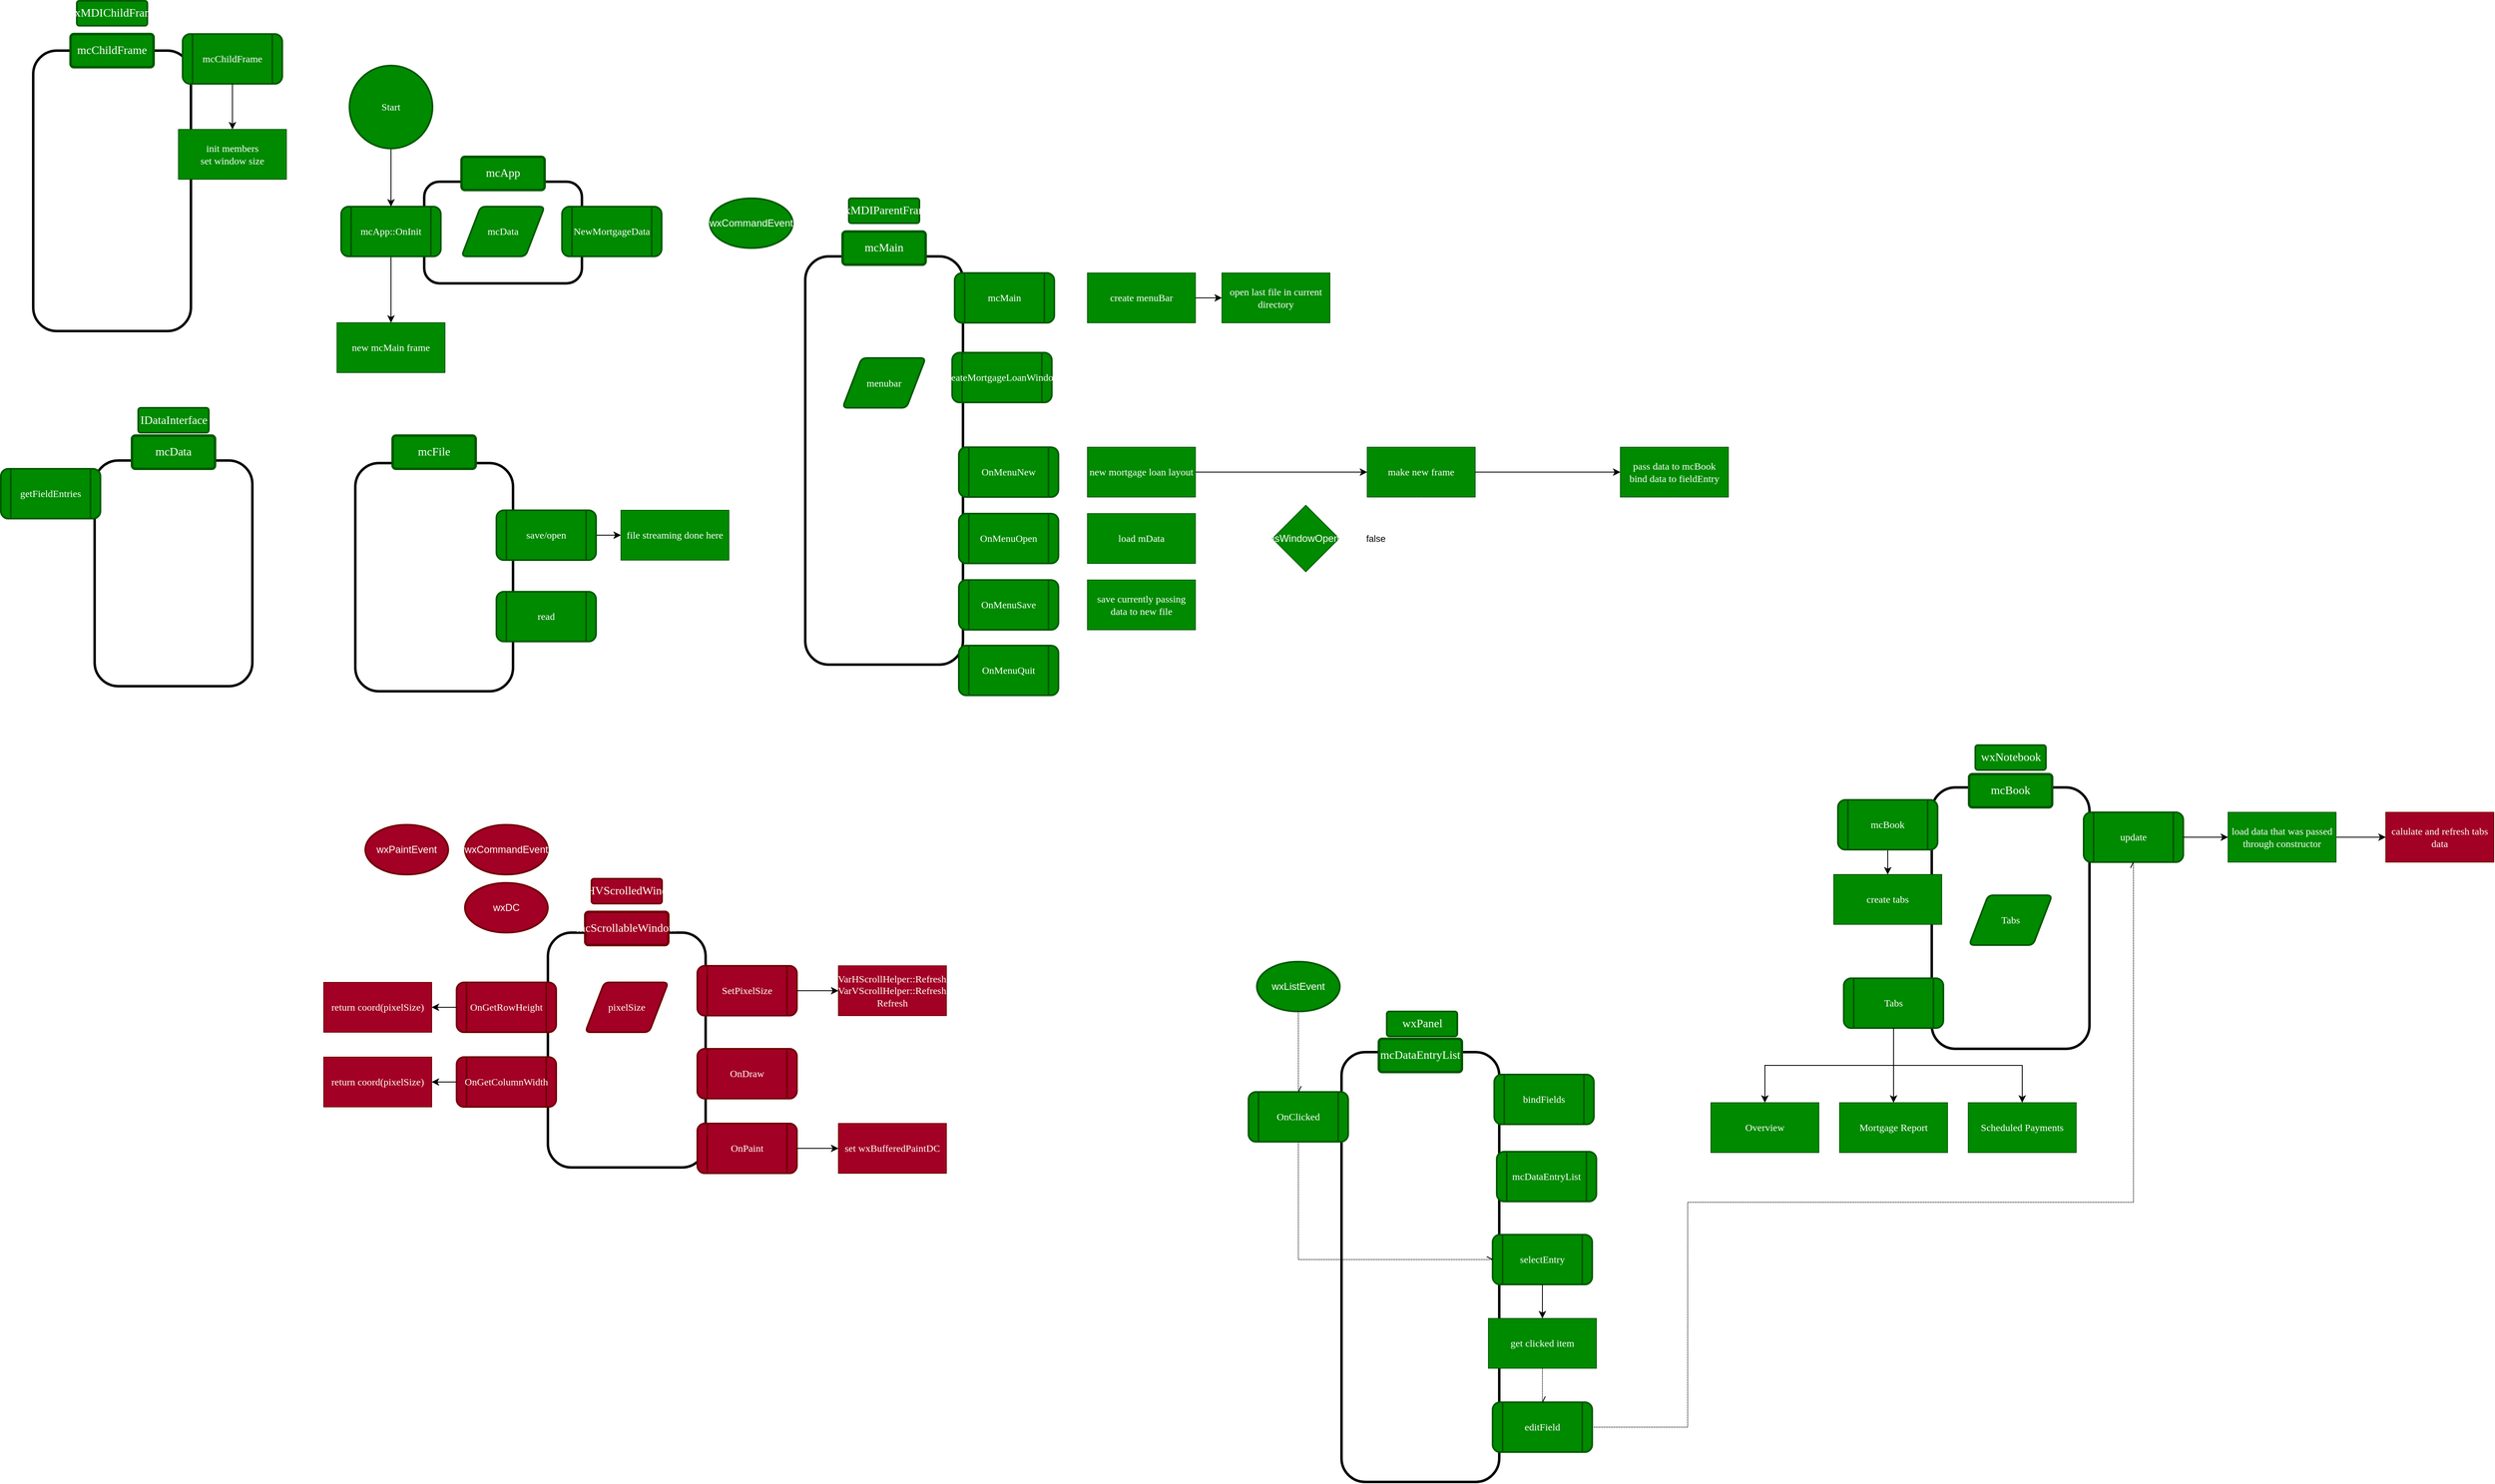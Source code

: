 <mxfile version="16.5.1" type="device"><diagram id="4u5bkuqh8i6XdxuR7M9z" name="Page-1"><mxGraphModel dx="1418" dy="2341" grid="0" gridSize="10" guides="1" tooltips="1" connect="1" arrows="1" fold="1" page="0" pageScale="1" pageWidth="850" pageHeight="1100" math="0" shadow="0"><root><mxCell id="0"/><mxCell id="1" parent="0"/><mxCell id="f-LeLVSREXbkeS8HNx8I-79" value="" style="rounded=1;whiteSpace=wrap;html=1;fillColor=none;strokeWidth=3;fontFamily=SF Mono;fontColor=#000000;" parent="1" vertex="1"><mxGeometry x="870" y="-990" width="190" height="492" as="geometry"/></mxCell><mxCell id="f-LeLVSREXbkeS8HNx8I-83" value="" style="rounded=1;whiteSpace=wrap;html=1;fillColor=none;strokeWidth=3;fontFamily=SF Mono;fontColor=#000000;" parent="1" vertex="1"><mxGeometry x="411" y="-1080" width="190" height="122.5" as="geometry"/></mxCell><mxCell id="DNXCwKFJPy2jb9ZxVJ6H-2" value="" style="edgeStyle=orthogonalEdgeStyle;rounded=0;orthogonalLoop=1;jettySize=auto;html=1;entryX=0.5;entryY=0;entryDx=0;entryDy=0;fontColor=#000000;" parent="1" source="SENwZf0jZD7FWOnmWLHz-10" target="6ShOgifThUx7Da6KeaPq-1" edge="1"><mxGeometry relative="1" as="geometry"><mxPoint x="371" y="-920" as="targetPoint"/></mxGeometry></mxCell><mxCell id="SENwZf0jZD7FWOnmWLHz-10" value="mcApp::OnInit" style="shape=process;whiteSpace=wrap;html=1;backgroundOutline=1;fillColor=#008a00;strokeColor=#005700;rounded=1;fontFamily=SF Mono;strokeWidth=2;fontColor=#ffffff;" parent="1" vertex="1"><mxGeometry x="311" y="-1050" width="120" height="60" as="geometry"/></mxCell><mxCell id="HCgGVhxVDAZrNAhKXv1q-3" style="edgeStyle=orthogonalEdgeStyle;rounded=0;orthogonalLoop=1;jettySize=auto;html=1;exitX=0.5;exitY=1;exitDx=0;exitDy=0;exitPerimeter=0;entryX=0.5;entryY=0;entryDx=0;entryDy=0;fontColor=#000000;" parent="1" source="HCgGVhxVDAZrNAhKXv1q-1" target="SENwZf0jZD7FWOnmWLHz-10" edge="1"><mxGeometry relative="1" as="geometry"/></mxCell><mxCell id="HCgGVhxVDAZrNAhKXv1q-1" value="&lt;font style=&quot;font-size: 12px&quot;&gt;Start&lt;/font&gt;" style="strokeWidth=2;html=1;shape=mxgraph.flowchart.start_2;whiteSpace=wrap;fillColor=#008a00;strokeColor=#005700;fontFamily=SF Mono;fontColor=#ffffff;" parent="1" vertex="1"><mxGeometry x="321" y="-1220" width="100" height="100" as="geometry"/></mxCell><mxCell id="f-LeLVSREXbkeS8HNx8I-45" value="" style="rounded=1;whiteSpace=wrap;html=1;fillColor=none;strokeWidth=3;fontFamily=SF Mono;fontColor=#000000;" parent="1" vertex="1"><mxGeometry x="328" y="-740.87" width="190" height="275" as="geometry"/></mxCell><mxCell id="f-LeLVSREXbkeS8HNx8I-74" style="edgeStyle=orthogonalEdgeStyle;rounded=0;orthogonalLoop=1;jettySize=auto;html=1;exitX=1;exitY=0.5;exitDx=0;exitDy=0;entryX=0;entryY=0.5;entryDx=0;entryDy=0;fontColor=#000000;" parent="1" source="f-LeLVSREXbkeS8HNx8I-46" target="f-LeLVSREXbkeS8HNx8I-73" edge="1"><mxGeometry relative="1" as="geometry"/></mxCell><mxCell id="f-LeLVSREXbkeS8HNx8I-46" value="save/open" style="shape=process;whiteSpace=wrap;html=1;backgroundOutline=1;fillColor=#008a00;strokeColor=#005700;rounded=1;fontFamily=SF Mono;strokeWidth=2;fontColor=#ffffff;" parent="1" vertex="1"><mxGeometry x="498" y="-684" width="120" height="60" as="geometry"/></mxCell><mxCell id="f-LeLVSREXbkeS8HNx8I-56" value="" style="rounded=1;whiteSpace=wrap;html=1;fillColor=none;strokeWidth=3;fontFamily=SF Mono;fontColor=#000000;" parent="1" vertex="1"><mxGeometry x="14" y="-744" width="190" height="272" as="geometry"/></mxCell><mxCell id="f-LeLVSREXbkeS8HNx8I-63" value="&lt;font style=&quot;font-size: 14px&quot;&gt;mcData&lt;/font&gt;" style="rounded=1;arcSize=10;whiteSpace=wrap;html=1;align=center;fillColor=#008a00;strokeColor=#005700;fontFamily=SF Mono;strokeWidth=3;fontColor=#ffffff;" parent="1" vertex="1"><mxGeometry x="59" y="-774.0" width="100" height="40" as="geometry"/></mxCell><mxCell id="f-LeLVSREXbkeS8HNx8I-68" value="read" style="shape=process;whiteSpace=wrap;html=1;backgroundOutline=1;fillColor=#008a00;strokeColor=#005700;rounded=1;fontFamily=SF Mono;strokeWidth=2;fontColor=#ffffff;" parent="1" vertex="1"><mxGeometry x="498" y="-585.87" width="120" height="60" as="geometry"/></mxCell><mxCell id="f-LeLVSREXbkeS8HNx8I-73" value="&lt;font style=&quot;font-size: 12px&quot;&gt;file streaming done here&lt;/font&gt;" style="rounded=0;whiteSpace=wrap;html=1;fillColor=#008a00;strokeColor=#005700;fontFamily=SF Mono;fontColor=#ffffff;" parent="1" vertex="1"><mxGeometry x="648" y="-684" width="130" height="60" as="geometry"/></mxCell><mxCell id="f-LeLVSREXbkeS8HNx8I-75" value="&lt;font style=&quot;font-size: 14px&quot;&gt;mcFile&lt;/font&gt;" style="rounded=1;arcSize=10;whiteSpace=wrap;html=1;align=center;fillColor=#008a00;strokeColor=#005700;fontFamily=SF Mono;strokeWidth=3;fontColor=#ffffff;" parent="1" vertex="1"><mxGeometry x="373" y="-774" width="100" height="40" as="geometry"/></mxCell><mxCell id="f-LeLVSREXbkeS8HNx8I-80" value="&lt;font style=&quot;font-size: 14px&quot;&gt;mcMain&lt;/font&gt;" style="rounded=1;arcSize=10;whiteSpace=wrap;html=1;align=center;fillColor=#008a00;strokeColor=#005700;fontFamily=SF Mono;strokeWidth=3;fontColor=#ffffff;" parent="1" vertex="1"><mxGeometry x="915" y="-1020" width="100" height="40" as="geometry"/></mxCell><mxCell id="f-LeLVSREXbkeS8HNx8I-84" value="&lt;font style=&quot;font-size: 14px&quot;&gt;mcApp&lt;/font&gt;" style="rounded=1;arcSize=10;whiteSpace=wrap;html=1;align=center;fillColor=#008a00;strokeColor=#005700;fontFamily=SF Mono;strokeWidth=3;fontColor=#ffffff;" parent="1" vertex="1"><mxGeometry x="456" y="-1110" width="100" height="40" as="geometry"/></mxCell><mxCell id="6ShOgifThUx7Da6KeaPq-1" value="&lt;font style=&quot;font-size: 12px&quot;&gt;new mcMain frame&lt;br&gt;&lt;/font&gt;" style="rounded=0;whiteSpace=wrap;html=1;fillColor=#008a00;strokeColor=#005700;fontFamily=SF Mono;fontColor=#ffffff;" parent="1" vertex="1"><mxGeometry x="306" y="-910" width="130" height="60" as="geometry"/></mxCell><mxCell id="6ShOgifThUx7Da6KeaPq-3" value="&lt;font style=&quot;font-size: 14px&quot;&gt;wxMDIParentFrame&lt;br&gt;&lt;/font&gt;" style="rounded=1;arcSize=10;whiteSpace=wrap;html=1;align=center;fillColor=#008a00;strokeColor=#005700;fontFamily=SF Mono;strokeWidth=2;shadow=0;glass=0;sketch=0;perimeterSpacing=0;fontColor=#ffffff;" parent="1" vertex="1"><mxGeometry x="922.5" y="-1060" width="85" height="30" as="geometry"/></mxCell><mxCell id="6ShOgifThUx7Da6KeaPq-5" value="menubar" style="shape=parallelogram;html=1;strokeWidth=2;perimeter=parallelogramPerimeter;whiteSpace=wrap;rounded=1;arcSize=12;size=0.23;fontFamily=SF Mono;fillColor=#008a00;strokeColor=#005700;fontColor=#ffffff;" parent="1" vertex="1"><mxGeometry x="915" y="-867.5" width="100" height="60" as="geometry"/></mxCell><mxCell id="6ShOgifThUx7Da6KeaPq-10" value="wxCommandEvent" style="strokeWidth=2;html=1;shape=mxgraph.flowchart.start_1;whiteSpace=wrap;fillColor=#008a00;strokeColor=#005700;fontColor=#ffffff;" parent="1" vertex="1"><mxGeometry x="755" y="-1060" width="100" height="60" as="geometry"/></mxCell><mxCell id="6ShOgifThUx7Da6KeaPq-20" style="edgeStyle=orthogonalEdgeStyle;rounded=0;orthogonalLoop=1;jettySize=auto;html=1;exitX=1;exitY=0.5;exitDx=0;exitDy=0;entryX=0;entryY=0.5;entryDx=0;entryDy=0;fontColor=#000000;fillColor=#008a00;strokeColor=#FFFFFF;" parent="1" source="6ShOgifThUx7Da6KeaPq-15" target="6ShOgifThUx7Da6KeaPq-19" edge="1"><mxGeometry relative="1" as="geometry"/></mxCell><mxCell id="6ShOgifThUx7Da6KeaPq-15" value="mcMain" style="shape=process;whiteSpace=wrap;html=1;backgroundOutline=1;fillColor=#008a00;strokeColor=#005700;rounded=1;fontFamily=SF Mono;strokeWidth=2;fontColor=#ffffff;" parent="1" vertex="1"><mxGeometry x="1050" y="-970" width="120" height="60" as="geometry"/></mxCell><mxCell id="msVcgvspj8-MTf2CFYMn-10" value="" style="edgeStyle=orthogonalEdgeStyle;rounded=0;orthogonalLoop=1;jettySize=auto;html=1;" parent="1" source="6ShOgifThUx7Da6KeaPq-19" target="msVcgvspj8-MTf2CFYMn-8" edge="1"><mxGeometry relative="1" as="geometry"/></mxCell><mxCell id="6ShOgifThUx7Da6KeaPq-19" value="&lt;font style=&quot;font-size: 12px&quot;&gt;create menuBar&lt;/font&gt;" style="rounded=0;whiteSpace=wrap;html=1;fillColor=#008a00;strokeColor=#005700;fontFamily=SF Mono;fontColor=#ffffff;" parent="1" vertex="1"><mxGeometry x="1210" y="-970" width="130" height="60" as="geometry"/></mxCell><mxCell id="6ShOgifThUx7Da6KeaPq-30" style="edgeStyle=orthogonalEdgeStyle;rounded=0;orthogonalLoop=1;jettySize=auto;html=1;exitX=1;exitY=0.5;exitDx=0;exitDy=0;entryX=0;entryY=0.5;entryDx=0;entryDy=0;fontColor=#000000;fillColor=#a20025;strokeColor=#FFFFFF;" parent="1" source="6ShOgifThUx7Da6KeaPq-22" target="6ShOgifThUx7Da6KeaPq-26" edge="1"><mxGeometry relative="1" as="geometry"/></mxCell><mxCell id="6ShOgifThUx7Da6KeaPq-22" value="OnMenuNew" style="shape=process;whiteSpace=wrap;html=1;backgroundOutline=1;fillColor=#008a00;strokeColor=#005700;rounded=1;fontFamily=SF Mono;strokeWidth=2;fontColor=#ffffff;" parent="1" vertex="1"><mxGeometry x="1055" y="-760" width="120" height="60" as="geometry"/></mxCell><mxCell id="6ShOgifThUx7Da6KeaPq-31" style="edgeStyle=orthogonalEdgeStyle;rounded=0;orthogonalLoop=1;jettySize=auto;html=1;exitX=1;exitY=0.5;exitDx=0;exitDy=0;entryX=0;entryY=0.5;entryDx=0;entryDy=0;fontColor=#000000;fillColor=#a20025;strokeColor=#FFFFFF;" parent="1" source="6ShOgifThUx7Da6KeaPq-23" target="6ShOgifThUx7Da6KeaPq-27" edge="1"><mxGeometry relative="1" as="geometry"/></mxCell><mxCell id="6ShOgifThUx7Da6KeaPq-23" value="OnMenuOpen" style="shape=process;whiteSpace=wrap;html=1;backgroundOutline=1;fillColor=#008a00;strokeColor=#005700;rounded=1;fontFamily=SF Mono;strokeWidth=2;fontColor=#ffffff;" parent="1" vertex="1"><mxGeometry x="1055" y="-680" width="120" height="60" as="geometry"/></mxCell><mxCell id="6ShOgifThUx7Da6KeaPq-32" style="edgeStyle=orthogonalEdgeStyle;rounded=0;orthogonalLoop=1;jettySize=auto;html=1;exitX=1;exitY=0.5;exitDx=0;exitDy=0;entryX=0;entryY=0.5;entryDx=0;entryDy=0;fontColor=#000000;fillColor=#a20025;strokeColor=#FFFFFF;" parent="1" source="6ShOgifThUx7Da6KeaPq-24" target="6ShOgifThUx7Da6KeaPq-28" edge="1"><mxGeometry relative="1" as="geometry"/></mxCell><mxCell id="6ShOgifThUx7Da6KeaPq-24" value="OnMenuSave" style="shape=process;whiteSpace=wrap;html=1;backgroundOutline=1;fillColor=#008a00;strokeColor=#005700;rounded=1;fontFamily=SF Mono;strokeWidth=2;fontColor=#ffffff;" parent="1" vertex="1"><mxGeometry x="1055" y="-600" width="120" height="60" as="geometry"/></mxCell><mxCell id="TJ7psIXzoWNWz8J83GQU-7" value="" style="edgeStyle=orthogonalEdgeStyle;rounded=0;orthogonalLoop=1;jettySize=auto;html=1;" parent="1" source="6ShOgifThUx7Da6KeaPq-26" target="TJ7psIXzoWNWz8J83GQU-6" edge="1"><mxGeometry relative="1" as="geometry"/></mxCell><mxCell id="6ShOgifThUx7Da6KeaPq-26" value="&lt;font style=&quot;font-size: 12px&quot;&gt;new mortgage loan layout&lt;/font&gt;" style="rounded=0;whiteSpace=wrap;html=1;fillColor=#008a00;strokeColor=#005700;fontFamily=SF Mono;fontColor=#ffffff;" parent="1" vertex="1"><mxGeometry x="1210" y="-760" width="130" height="60" as="geometry"/></mxCell><mxCell id="TJ7psIXzoWNWz8J83GQU-8" style="edgeStyle=orthogonalEdgeStyle;rounded=0;orthogonalLoop=1;jettySize=auto;html=1;exitX=1;exitY=0.5;exitDx=0;exitDy=0;fillColor=#a20025;strokeColor=#FFFFFF;entryX=0;entryY=0.5;entryDx=0;entryDy=0;" parent="1" source="6ShOgifThUx7Da6KeaPq-27" target="3PF1q75Yvmo1qDrd4RFw-3" edge="1"><mxGeometry relative="1" as="geometry"/></mxCell><mxCell id="6ShOgifThUx7Da6KeaPq-27" value="&lt;font style=&quot;font-size: 12px&quot;&gt;load mData&lt;/font&gt;" style="rounded=0;whiteSpace=wrap;html=1;fillColor=#008a00;strokeColor=#005700;fontFamily=SF Mono;fontColor=#ffffff;" parent="1" vertex="1"><mxGeometry x="1210" y="-680" width="130" height="60" as="geometry"/></mxCell><mxCell id="6ShOgifThUx7Da6KeaPq-28" value="&lt;font style=&quot;font-size: 12px&quot;&gt;save currently passing data to new file&lt;/font&gt;" style="rounded=0;whiteSpace=wrap;html=1;fillColor=#008a00;strokeColor=#005700;fontFamily=SF Mono;fontColor=#ffffff;" parent="1" vertex="1"><mxGeometry x="1210" y="-600" width="130" height="60" as="geometry"/></mxCell><mxCell id="btbr318qcyxyz2qT4y9P-1" value="OnMenuQuit" style="shape=process;whiteSpace=wrap;html=1;backgroundOutline=1;fillColor=#008a00;strokeColor=#005700;rounded=1;fontFamily=SF Mono;strokeWidth=2;fontColor=#ffffff;" parent="1" vertex="1"><mxGeometry x="1055" y="-521" width="120" height="60" as="geometry"/></mxCell><mxCell id="32tbGidQgc1es9M7lvJn-2" style="edgeStyle=orthogonalEdgeStyle;rounded=0;orthogonalLoop=1;jettySize=auto;html=1;exitX=0.5;exitY=0;exitDx=0;exitDy=0;entryX=0.5;entryY=1;entryDx=0;entryDy=0;strokeColor=#FFFFFF;dashed=1;dashPattern=1 1;endArrow=openAsync;endFill=0;" parent="1" source="TJ7psIXzoWNWz8J83GQU-6" target="32tbGidQgc1es9M7lvJn-1" edge="1"><mxGeometry relative="1" as="geometry"/></mxCell><mxCell id="TJ7psIXzoWNWz8J83GQU-6" value="&lt;font style=&quot;font-size: 12px&quot;&gt;make new frame&lt;br&gt;&lt;/font&gt;" style="rounded=0;whiteSpace=wrap;html=1;fillColor=#008a00;strokeColor=#005700;fontFamily=SF Mono;fontColor=#ffffff;" parent="1" vertex="1"><mxGeometry x="1547" y="-760" width="130" height="60" as="geometry"/></mxCell><mxCell id="TJ7psIXzoWNWz8J83GQU-11" value="NewMortgageData" style="shape=process;whiteSpace=wrap;html=1;backgroundOutline=1;fillColor=#008a00;strokeColor=#005700;rounded=1;fontFamily=SF Mono;strokeWidth=2;fontColor=#ffffff;" parent="1" vertex="1"><mxGeometry x="577" y="-1050" width="120" height="60" as="geometry"/></mxCell><mxCell id="BpAufDl9xtGNN1HVZRDj-11" style="edgeStyle=orthogonalEdgeStyle;rounded=0;orthogonalLoop=1;jettySize=auto;html=1;exitX=1;exitY=0.5;exitDx=0;exitDy=0;entryX=0;entryY=0.5;entryDx=0;entryDy=0;" parent="1" source="TJ7psIXzoWNWz8J83GQU-6" target="BpAufDl9xtGNN1HVZRDj-10" edge="1"><mxGeometry relative="1" as="geometry"><mxPoint x="1630" y="-700" as="sourcePoint"/></mxGeometry></mxCell><mxCell id="BpAufDl9xtGNN1HVZRDj-12" style="edgeStyle=orthogonalEdgeStyle;rounded=0;orthogonalLoop=1;jettySize=auto;html=1;exitX=0.5;exitY=0;exitDx=0;exitDy=0;entryX=0;entryY=0.5;entryDx=0;entryDy=0;" parent="1" edge="1"><mxGeometry relative="1" as="geometry"><mxPoint x="1630" y="-760" as="sourcePoint"/></mxGeometry></mxCell><mxCell id="BpAufDl9xtGNN1HVZRDj-10" value="&lt;font style=&quot;font-size: 12px&quot;&gt;pass data to mcBook&lt;br&gt;bind data to fieldEntry&lt;br&gt;&lt;/font&gt;" style="rounded=0;whiteSpace=wrap;html=1;fillColor=#008a00;strokeColor=#005700;fontFamily=SF Mono;fontColor=#ffffff;" parent="1" vertex="1"><mxGeometry x="1852" y="-760" width="130" height="60" as="geometry"/></mxCell><mxCell id="DnWcME0z-URtW0J5vlyk-10" style="edgeStyle=none;curved=1;rounded=0;orthogonalLoop=1;jettySize=auto;html=1;exitX=0.5;exitY=1;exitDx=0;exitDy=0;entryX=0.5;entryY=0;entryDx=0;entryDy=0;endArrow=classic;endFill=1;startSize=6;endSize=6;sourcePerimeterSpacing=0;targetPerimeterSpacing=0;fontColor=#000000;fillColor=#008a00;strokeColor=#FFFFFF;" parent="1" edge="1"><mxGeometry relative="1" as="geometry"><mxPoint x="2621" y="-781" as="sourcePoint"/></mxGeometry></mxCell><mxCell id="DnWcME0z-URtW0J5vlyk-12" style="edgeStyle=none;curved=1;rounded=0;orthogonalLoop=1;jettySize=auto;html=1;exitX=0.5;exitY=1;exitDx=0;exitDy=0;entryX=0.5;entryY=0;entryDx=0;entryDy=0;endArrow=classic;endFill=1;startSize=6;endSize=6;sourcePerimeterSpacing=0;targetPerimeterSpacing=0;fontColor=#000000;fillColor=#008a00;strokeColor=#FFFFFF;" parent="1" edge="1"><mxGeometry relative="1" as="geometry"><mxPoint x="2621" y="-691" as="sourcePoint"/></mxGeometry></mxCell><mxCell id="nb5Z4mtTkW039X-3_u6m-2" value="" style="edgeStyle=orthogonalEdgeStyle;rounded=0;orthogonalLoop=1;jettySize=auto;html=1;exitX=1;exitY=0.5;exitDx=0;exitDy=0;" parent="1" edge="1"><mxGeometry relative="1" as="geometry"><mxPoint x="1695" y="-730" as="sourcePoint"/></mxGeometry></mxCell><mxCell id="_oRcp57S8TWT3rI-Rx84-1" value="mcData" style="shape=parallelogram;html=1;strokeWidth=2;perimeter=parallelogramPerimeter;whiteSpace=wrap;rounded=1;arcSize=12;size=0.23;fontFamily=SF Mono;fillColor=#008a00;strokeColor=#005700;fontColor=#ffffff;" parent="1" vertex="1"><mxGeometry x="456" y="-1050" width="100" height="60" as="geometry"/></mxCell><mxCell id="cbaOfep7xNnntFd7dVGW-1" value="" style="group" parent="1" vertex="1" connectable="0"><mxGeometry x="290" y="-305" width="750" height="420" as="geometry"/></mxCell><mxCell id="6ShOgifThUx7Da6KeaPq-34" value="" style="rounded=1;whiteSpace=wrap;html=1;fillColor=none;strokeWidth=3;fontFamily=SF Mono;fontColor=#000000;" parent="cbaOfep7xNnntFd7dVGW-1" vertex="1"><mxGeometry x="270" y="130" width="190" height="283" as="geometry"/></mxCell><mxCell id="6ShOgifThUx7Da6KeaPq-35" value="&lt;font style=&quot;font-size: 14px&quot;&gt;mcScrollableWindow&lt;/font&gt;" style="rounded=1;arcSize=10;whiteSpace=wrap;html=1;align=center;fillColor=#a20025;strokeColor=#6F0000;fontFamily=SF Mono;strokeWidth=3;fontColor=#ffffff;" parent="cbaOfep7xNnntFd7dVGW-1" vertex="1"><mxGeometry x="315" y="105" width="100" height="40" as="geometry"/></mxCell><mxCell id="6ShOgifThUx7Da6KeaPq-36" value="&lt;font style=&quot;font-size: 14px&quot;&gt;wxHVScrolledWindow&lt;br&gt;&lt;/font&gt;" style="rounded=1;arcSize=10;whiteSpace=wrap;html=1;align=center;fillColor=#a20025;strokeColor=#6F0000;fontFamily=SF Mono;strokeWidth=2;shadow=0;glass=0;sketch=0;perimeterSpacing=0;fontColor=#ffffff;" parent="cbaOfep7xNnntFd7dVGW-1" vertex="1"><mxGeometry x="322.5" y="65" width="85" height="30" as="geometry"/></mxCell><mxCell id="6ShOgifThUx7Da6KeaPq-37" value="wxDC" style="strokeWidth=2;html=1;shape=mxgraph.flowchart.start_1;whiteSpace=wrap;fillColor=#a20025;strokeColor=#6F0000;fontColor=#ffffff;" parent="cbaOfep7xNnntFd7dVGW-1" vertex="1"><mxGeometry x="170" y="70" width="100" height="60" as="geometry"/></mxCell><mxCell id="6ShOgifThUx7Da6KeaPq-38" value="OnGetRowHeight" style="shape=process;whiteSpace=wrap;html=1;backgroundOutline=1;fillColor=#a20025;strokeColor=#6F0000;rounded=1;fontFamily=SF Mono;strokeWidth=2;fontColor=#ffffff;" parent="cbaOfep7xNnntFd7dVGW-1" vertex="1"><mxGeometry x="160" y="190" width="120" height="60" as="geometry"/></mxCell><mxCell id="6ShOgifThUx7Da6KeaPq-39" value="OnGetColumnWidth" style="shape=process;whiteSpace=wrap;html=1;backgroundOutline=1;fillColor=#a20025;strokeColor=#6F0000;rounded=1;fontFamily=SF Mono;strokeWidth=2;fontColor=#ffffff;" parent="cbaOfep7xNnntFd7dVGW-1" vertex="1"><mxGeometry x="160" y="280" width="120" height="60" as="geometry"/></mxCell><mxCell id="6ShOgifThUx7Da6KeaPq-40" value="pixelSize" style="shape=parallelogram;html=1;strokeWidth=2;perimeter=parallelogramPerimeter;whiteSpace=wrap;rounded=1;arcSize=12;size=0.23;fontFamily=SF Mono;fillColor=#a20025;strokeColor=#6F0000;fontColor=#ffffff;" parent="cbaOfep7xNnntFd7dVGW-1" vertex="1"><mxGeometry x="315" y="190" width="100" height="60" as="geometry"/></mxCell><mxCell id="6ShOgifThUx7Da6KeaPq-41" value="SetPixelSize" style="shape=process;whiteSpace=wrap;html=1;backgroundOutline=1;fillColor=#a20025;strokeColor=#6F0000;rounded=1;fontFamily=SF Mono;strokeWidth=2;fontColor=#ffffff;" parent="cbaOfep7xNnntFd7dVGW-1" vertex="1"><mxGeometry x="450" y="170" width="120" height="60" as="geometry"/></mxCell><mxCell id="6ShOgifThUx7Da6KeaPq-44" value="wxVarHScrollHelper::RefreshAll&lt;br&gt;wxVarVScrollHelper::RefreshAll&lt;br&gt;Refresh" style="rounded=0;whiteSpace=wrap;html=1;fillColor=#a20025;strokeColor=#6F0000;fontFamily=SF Mono;fontColor=#ffffff;" parent="cbaOfep7xNnntFd7dVGW-1" vertex="1"><mxGeometry x="620" y="170" width="130" height="60" as="geometry"/></mxCell><mxCell id="6ShOgifThUx7Da6KeaPq-42" style="edgeStyle=orthogonalEdgeStyle;rounded=0;orthogonalLoop=1;jettySize=auto;html=1;exitX=1;exitY=0.5;exitDx=0;exitDy=0;entryX=0;entryY=0.5;entryDx=0;entryDy=0;fontColor=#000000;" parent="cbaOfep7xNnntFd7dVGW-1" source="6ShOgifThUx7Da6KeaPq-41" target="6ShOgifThUx7Da6KeaPq-44" edge="1"><mxGeometry relative="1" as="geometry"><mxPoint x="620" y="200" as="targetPoint"/></mxGeometry></mxCell><mxCell id="6ShOgifThUx7Da6KeaPq-46" value="return coord(pixelSize)" style="rounded=0;whiteSpace=wrap;html=1;fillColor=#a20025;strokeColor=#6F0000;fontFamily=SF Mono;fontColor=#ffffff;" parent="cbaOfep7xNnntFd7dVGW-1" vertex="1"><mxGeometry y="190" width="130" height="60" as="geometry"/></mxCell><mxCell id="6ShOgifThUx7Da6KeaPq-51" style="edgeStyle=orthogonalEdgeStyle;rounded=0;orthogonalLoop=1;jettySize=auto;html=1;exitX=0;exitY=0.5;exitDx=0;exitDy=0;entryX=1;entryY=0.5;entryDx=0;entryDy=0;fontColor=#000000;" parent="cbaOfep7xNnntFd7dVGW-1" source="6ShOgifThUx7Da6KeaPq-38" target="6ShOgifThUx7Da6KeaPq-46" edge="1"><mxGeometry relative="1" as="geometry"/></mxCell><mxCell id="6ShOgifThUx7Da6KeaPq-50" value="return coord(pixelSize)" style="rounded=0;whiteSpace=wrap;html=1;fillColor=#a20025;strokeColor=#6F0000;fontFamily=SF Mono;fontColor=#ffffff;" parent="cbaOfep7xNnntFd7dVGW-1" vertex="1"><mxGeometry y="280" width="130" height="60" as="geometry"/></mxCell><mxCell id="6ShOgifThUx7Da6KeaPq-52" style="edgeStyle=orthogonalEdgeStyle;rounded=0;orthogonalLoop=1;jettySize=auto;html=1;exitX=0;exitY=0.5;exitDx=0;exitDy=0;entryX=1;entryY=0.5;entryDx=0;entryDy=0;fontColor=#000000;" parent="cbaOfep7xNnntFd7dVGW-1" source="6ShOgifThUx7Da6KeaPq-39" target="6ShOgifThUx7Da6KeaPq-50" edge="1"><mxGeometry relative="1" as="geometry"/></mxCell><mxCell id="6ShOgifThUx7Da6KeaPq-59" value="OnDraw" style="shape=process;whiteSpace=wrap;html=1;backgroundOutline=1;fillColor=#a20025;strokeColor=#6F0000;rounded=1;fontFamily=SF Mono;strokeWidth=2;fontColor=#ffffff;" parent="cbaOfep7xNnntFd7dVGW-1" vertex="1"><mxGeometry x="450" y="270" width="120" height="60" as="geometry"/></mxCell><mxCell id="6ShOgifThUx7Da6KeaPq-60" value="OnPaint" style="shape=process;whiteSpace=wrap;html=1;backgroundOutline=1;fillColor=#a20025;strokeColor=#6F0000;rounded=1;fontFamily=SF Mono;strokeWidth=2;fontColor=#ffffff;" parent="cbaOfep7xNnntFd7dVGW-1" vertex="1"><mxGeometry x="450" y="360" width="120" height="60" as="geometry"/></mxCell><mxCell id="6ShOgifThUx7Da6KeaPq-61" value="wxCommandEvent" style="strokeWidth=2;html=1;shape=mxgraph.flowchart.start_1;whiteSpace=wrap;fillColor=#a20025;strokeColor=#6F0000;fontColor=#ffffff;" parent="cbaOfep7xNnntFd7dVGW-1" vertex="1"><mxGeometry x="170" width="100" height="60" as="geometry"/></mxCell><mxCell id="6ShOgifThUx7Da6KeaPq-62" value="wxPaintEvent" style="strokeWidth=2;html=1;shape=mxgraph.flowchart.start_1;whiteSpace=wrap;fillColor=#a20025;strokeColor=#6F0000;fontColor=#ffffff;" parent="cbaOfep7xNnntFd7dVGW-1" vertex="1"><mxGeometry x="50" width="100" height="60" as="geometry"/></mxCell><mxCell id="6ShOgifThUx7Da6KeaPq-63" value="set wxBufferedPaintDC" style="rounded=0;whiteSpace=wrap;html=1;fillColor=#a20025;strokeColor=#6F0000;fontFamily=SF Mono;fontColor=#ffffff;" parent="cbaOfep7xNnntFd7dVGW-1" vertex="1"><mxGeometry x="620" y="360" width="130" height="60" as="geometry"/></mxCell><mxCell id="6ShOgifThUx7Da6KeaPq-64" value="" style="edgeStyle=orthogonalEdgeStyle;rounded=0;orthogonalLoop=1;jettySize=auto;html=1;fontColor=#000000;" parent="cbaOfep7xNnntFd7dVGW-1" source="6ShOgifThUx7Da6KeaPq-60" target="6ShOgifThUx7Da6KeaPq-63" edge="1"><mxGeometry relative="1" as="geometry"/></mxCell><mxCell id="nb5Z4mtTkW039X-3_u6m-10" value="" style="rounded=1;whiteSpace=wrap;html=1;fillColor=none;strokeWidth=3;fontFamily=SF Mono;fontColor=#000000;" parent="1" vertex="1"><mxGeometry x="2227" y="-350" width="190" height="315" as="geometry"/></mxCell><mxCell id="nb5Z4mtTkW039X-3_u6m-12" value="&lt;font style=&quot;font-size: 14px&quot;&gt;mcBook&lt;/font&gt;" style="rounded=1;arcSize=10;whiteSpace=wrap;html=1;align=center;fillColor=#008a00;strokeColor=#005700;fontFamily=SF Mono;strokeWidth=3;fontColor=#ffffff;" parent="1" vertex="1"><mxGeometry x="2272" y="-366" width="100" height="40" as="geometry"/></mxCell><mxCell id="nb5Z4mtTkW039X-3_u6m-14" value="&lt;font style=&quot;font-size: 14px&quot;&gt;wxNotebook&lt;br&gt;&lt;/font&gt;" style="rounded=1;arcSize=10;whiteSpace=wrap;html=1;align=center;fontFamily=SF Mono;strokeWidth=2;shadow=0;glass=0;sketch=0;perimeterSpacing=0;fillColor=#008a00;strokeColor=#005700;fontColor=#ffffff;" parent="1" vertex="1"><mxGeometry x="2279.5" y="-401" width="85" height="30" as="geometry"/></mxCell><mxCell id="32tbGidQgc1es9M7lvJn-5" value="" style="edgeStyle=orthogonalEdgeStyle;rounded=0;orthogonalLoop=1;jettySize=auto;html=1;" parent="1" source="nb5Z4mtTkW039X-3_u6m-15" target="nb5Z4mtTkW039X-3_u6m-31" edge="1"><mxGeometry relative="1" as="geometry"/></mxCell><mxCell id="nb5Z4mtTkW039X-3_u6m-15" value="mcBook" style="shape=process;whiteSpace=wrap;html=1;backgroundOutline=1;fillColor=#008a00;strokeColor=#005700;rounded=1;fontFamily=SF Mono;strokeWidth=2;fontColor=#ffffff;" parent="1" vertex="1"><mxGeometry x="2114" y="-335" width="120" height="60" as="geometry"/></mxCell><mxCell id="nb5Z4mtTkW039X-3_u6m-18" value="Tabs" style="shape=process;whiteSpace=wrap;html=1;backgroundOutline=1;rounded=1;fontFamily=SF Mono;strokeWidth=2;fillColor=#008a00;fontColor=#ffffff;strokeColor=#005700;" parent="1" vertex="1"><mxGeometry x="2121" y="-120" width="120" height="60" as="geometry"/></mxCell><mxCell id="nb5Z4mtTkW039X-3_u6m-19" value="&lt;font style=&quot;font-size: 12px&quot;&gt;Overview&lt;/font&gt;" style="rounded=0;whiteSpace=wrap;html=1;fontFamily=SF Mono;fillColor=#008a00;strokeColor=#005700;fontColor=#ffffff;" parent="1" vertex="1"><mxGeometry x="1961" y="30" width="130" height="60" as="geometry"/></mxCell><mxCell id="nb5Z4mtTkW039X-3_u6m-20" style="edgeStyle=orthogonalEdgeStyle;rounded=0;orthogonalLoop=1;jettySize=auto;html=1;exitX=0.5;exitY=1;exitDx=0;exitDy=0;entryX=0.5;entryY=0;entryDx=0;entryDy=0;endArrow=classic;endFill=1;startSize=6;endSize=6;sourcePerimeterSpacing=0;targetPerimeterSpacing=0;fontColor=#000000;" parent="1" source="nb5Z4mtTkW039X-3_u6m-18" target="nb5Z4mtTkW039X-3_u6m-19" edge="1"><mxGeometry relative="1" as="geometry"/></mxCell><mxCell id="nb5Z4mtTkW039X-3_u6m-21" value="&lt;font style=&quot;font-size: 12px&quot;&gt;Mortgage Report&lt;/font&gt;" style="rounded=0;whiteSpace=wrap;html=1;fontFamily=SF Mono;fillColor=#008a00;strokeColor=#005700;fontColor=#ffffff;" parent="1" vertex="1"><mxGeometry x="2116" y="30" width="130" height="60" as="geometry"/></mxCell><mxCell id="nb5Z4mtTkW039X-3_u6m-22" style="edgeStyle=orthogonalEdgeStyle;rounded=0;orthogonalLoop=1;jettySize=auto;html=1;exitX=0.5;exitY=1;exitDx=0;exitDy=0;entryX=0.5;entryY=0;entryDx=0;entryDy=0;fontColor=#000000;" parent="1" source="nb5Z4mtTkW039X-3_u6m-18" target="nb5Z4mtTkW039X-3_u6m-21" edge="1"><mxGeometry relative="1" as="geometry"><mxPoint x="2181" y="70" as="targetPoint"/></mxGeometry></mxCell><mxCell id="nb5Z4mtTkW039X-3_u6m-23" value="&lt;font style=&quot;font-size: 12px&quot;&gt;Scheduled Payments&lt;/font&gt;" style="rounded=0;whiteSpace=wrap;html=1;fontFamily=SF Mono;fillColor=#008a00;strokeColor=#005700;fontColor=#ffffff;" parent="1" vertex="1"><mxGeometry x="2271" y="30" width="130" height="60" as="geometry"/></mxCell><mxCell id="nb5Z4mtTkW039X-3_u6m-24" style="edgeStyle=orthogonalEdgeStyle;rounded=0;orthogonalLoop=1;jettySize=auto;html=1;exitX=0.5;exitY=1;exitDx=0;exitDy=0;entryX=0.5;entryY=0;entryDx=0;entryDy=0;endArrow=classic;endFill=1;startSize=6;endSize=6;sourcePerimeterSpacing=0;targetPerimeterSpacing=0;fontColor=#000000;" parent="1" source="nb5Z4mtTkW039X-3_u6m-18" target="nb5Z4mtTkW039X-3_u6m-23" edge="1"><mxGeometry relative="1" as="geometry"/></mxCell><mxCell id="nb5Z4mtTkW039X-3_u6m-26" value="update" style="shape=process;whiteSpace=wrap;html=1;backgroundOutline=1;fillColor=#008a00;strokeColor=#005700;rounded=1;fontFamily=SF Mono;strokeWidth=2;fontColor=#ffffff;" parent="1" vertex="1"><mxGeometry x="2410" y="-320" width="120" height="60" as="geometry"/></mxCell><mxCell id="nb5Z4mtTkW039X-3_u6m-30" style="edgeStyle=orthogonalEdgeStyle;rounded=0;orthogonalLoop=1;jettySize=auto;html=1;exitX=1;exitY=0.5;exitDx=0;exitDy=0;entryX=0.5;entryY=1;entryDx=0;entryDy=0;dashed=1;dashPattern=1 1;endArrow=openAsync;endFill=0;" parent="1" source="6PdFL69hLyPgKMann_dE-10" target="nb5Z4mtTkW039X-3_u6m-26" edge="1"><mxGeometry relative="1" as="geometry"><Array as="points"><mxPoint x="1933" y="421"/><mxPoint x="1933" y="150"/><mxPoint x="2470" y="150"/></Array><mxPoint x="2157" y="-419" as="sourcePoint"/></mxGeometry></mxCell><mxCell id="nb5Z4mtTkW039X-3_u6m-27" value="&lt;font style=&quot;font-size: 12px&quot;&gt;calulate and refresh tabs data&lt;/font&gt;" style="rounded=0;whiteSpace=wrap;html=1;fillColor=#a20025;strokeColor=#6F0000;fontFamily=SF Mono;fontColor=#ffffff;" parent="1" vertex="1"><mxGeometry x="2774" y="-320" width="130" height="60" as="geometry"/></mxCell><mxCell id="nb5Z4mtTkW039X-3_u6m-29" value="" style="edgeStyle=orthogonalEdgeStyle;rounded=0;orthogonalLoop=1;jettySize=auto;html=1;startArrow=none;" parent="1" source="BpAufDl9xtGNN1HVZRDj-4" target="nb5Z4mtTkW039X-3_u6m-27" edge="1"><mxGeometry relative="1" as="geometry"/></mxCell><mxCell id="nb5Z4mtTkW039X-3_u6m-31" value="&lt;font style=&quot;font-size: 12px&quot;&gt;create tabs&lt;br&gt;&lt;/font&gt;" style="rounded=0;whiteSpace=wrap;html=1;fillColor=#008a00;strokeColor=#005700;fontFamily=SF Mono;fontColor=#ffffff;" parent="1" vertex="1"><mxGeometry x="2109" y="-245" width="130" height="60" as="geometry"/></mxCell><mxCell id="nb5Z4mtTkW039X-3_u6m-37" value="Tabs" style="shape=parallelogram;html=1;strokeWidth=2;perimeter=parallelogramPerimeter;whiteSpace=wrap;rounded=1;arcSize=12;size=0.23;fontFamily=SF Mono;fillColor=#008a00;strokeColor=#005700;fontColor=#ffffff;" parent="1" vertex="1"><mxGeometry x="2272" y="-220" width="100" height="60" as="geometry"/></mxCell><mxCell id="6PdFL69hLyPgKMann_dE-14" value="getFieldEntries" style="shape=process;whiteSpace=wrap;html=1;backgroundOutline=1;fillColor=#008a00;strokeColor=#005700;rounded=1;fontFamily=SF Mono;strokeWidth=2;fontColor=#ffffff;" parent="1" vertex="1"><mxGeometry x="-99" y="-734" width="120" height="60" as="geometry"/></mxCell><mxCell id="6PdFL69hLyPgKMann_dE-15" value="&lt;font style=&quot;font-size: 14px&quot;&gt;IDataInterface&lt;br&gt;&lt;/font&gt;" style="rounded=1;arcSize=10;whiteSpace=wrap;html=1;align=center;fillColor=#008a00;strokeColor=#005700;fontFamily=SF Mono;strokeWidth=2;shadow=0;glass=0;sketch=0;perimeterSpacing=0;fontColor=#ffffff;" parent="1" vertex="1"><mxGeometry x="66.5" y="-807.5" width="85" height="30" as="geometry"/></mxCell><mxCell id="msVcgvspj8-MTf2CFYMn-8" value="&lt;font style=&quot;font-size: 12px&quot;&gt;open last file in current directory&lt;/font&gt;" style="rounded=0;whiteSpace=wrap;html=1;fillColor=#008a00;strokeColor=#005700;fontFamily=SF Mono;fontColor=#ffffff;" parent="1" vertex="1"><mxGeometry x="1372" y="-970" width="130" height="60" as="geometry"/></mxCell><mxCell id="32tbGidQgc1es9M7lvJn-1" value="createMortgageLoanWindow" style="shape=process;whiteSpace=wrap;html=1;backgroundOutline=1;fillColor=#008a00;strokeColor=#005700;rounded=1;fontFamily=SF Mono;strokeWidth=2;fontColor=#ffffff;" parent="1" vertex="1"><mxGeometry x="1047" y="-874" width="120" height="60" as="geometry"/></mxCell><mxCell id="BpAufDl9xtGNN1HVZRDj-4" value="&lt;font style=&quot;font-size: 12px&quot;&gt;load data that was passed through constructor&lt;/font&gt;" style="rounded=0;whiteSpace=wrap;html=1;fillColor=#008a00;strokeColor=#005700;fontFamily=SF Mono;fontColor=#ffffff;" parent="1" vertex="1"><mxGeometry x="2584" y="-320" width="130" height="60" as="geometry"/></mxCell><mxCell id="32tbGidQgc1es9M7lvJn-3" value="" style="edgeStyle=orthogonalEdgeStyle;rounded=0;orthogonalLoop=1;jettySize=auto;html=1;endArrow=classic;endFill=1;" parent="1" source="nb5Z4mtTkW039X-3_u6m-26" target="BpAufDl9xtGNN1HVZRDj-4" edge="1"><mxGeometry relative="1" as="geometry"><mxPoint x="2530" y="-290" as="sourcePoint"/><mxPoint x="2774" y="-290" as="targetPoint"/></mxGeometry></mxCell><mxCell id="3PF1q75Yvmo1qDrd4RFw-11" value="" style="group" parent="1" vertex="1" connectable="0"><mxGeometry x="1404" y="-140" width="419" height="627" as="geometry"/></mxCell><mxCell id="cbaOfep7xNnntFd7dVGW-8" value="&lt;font style=&quot;font-size: 14px&quot;&gt;wxPanel&lt;br&gt;&lt;/font&gt;" style="rounded=1;arcSize=10;whiteSpace=wrap;html=1;align=center;fontFamily=SF Mono;strokeWidth=2;shadow=0;glass=0;sketch=0;perimeterSpacing=0;fillColor=#008a00;strokeColor=#005700;fontColor=#ffffff;" parent="3PF1q75Yvmo1qDrd4RFw-11" vertex="1"><mxGeometry x="166.5" y="60" width="85" height="30" as="geometry"/></mxCell><mxCell id="cbaOfep7xNnntFd7dVGW-11" value="wxListEvent" style="strokeWidth=2;html=1;shape=mxgraph.flowchart.start_1;whiteSpace=wrap;fillColor=#008a00;strokeColor=#005700;fontColor=#ffffff;" parent="3PF1q75Yvmo1qDrd4RFw-11" vertex="1"><mxGeometry x="10" width="100" height="60" as="geometry"/></mxCell><mxCell id="cbaOfep7xNnntFd7dVGW-3" value="" style="rounded=1;whiteSpace=wrap;html=1;fillColor=none;strokeWidth=3;fontFamily=SF Mono;fontColor=#000000;" parent="3PF1q75Yvmo1qDrd4RFw-11" vertex="1"><mxGeometry x="112" y="109" width="190" height="518" as="geometry"/></mxCell><mxCell id="cbaOfep7xNnntFd7dVGW-4" value="&lt;font style=&quot;font-size: 14px&quot;&gt;mcDataEntryList&lt;/font&gt;" style="rounded=1;arcSize=10;whiteSpace=wrap;html=1;align=center;fillColor=#008a00;strokeColor=#005700;fontFamily=SF Mono;strokeWidth=3;fontColor=#ffffff;" parent="3PF1q75Yvmo1qDrd4RFw-11" vertex="1"><mxGeometry x="157" y="93" width="100" height="40" as="geometry"/></mxCell><mxCell id="6PdFL69hLyPgKMann_dE-1" value="OnClicked" style="shape=process;whiteSpace=wrap;html=1;backgroundOutline=1;rounded=1;fontFamily=SF Mono;strokeWidth=2;fillColor=#008a00;fontColor=#ffffff;strokeColor=#005700;" parent="3PF1q75Yvmo1qDrd4RFw-11" vertex="1"><mxGeometry y="157" width="120" height="60" as="geometry"/></mxCell><mxCell id="6PdFL69hLyPgKMann_dE-2" value="" style="edgeStyle=orthogonalEdgeStyle;rounded=0;orthogonalLoop=1;jettySize=auto;html=1;dashed=1;dashPattern=1 1;endArrow=openAsync;endFill=0;" parent="3PF1q75Yvmo1qDrd4RFw-11" source="cbaOfep7xNnntFd7dVGW-11" target="6PdFL69hLyPgKMann_dE-1" edge="1"><mxGeometry relative="1" as="geometry"/></mxCell><mxCell id="6PdFL69hLyPgKMann_dE-3" value="mcDataEntryList" style="shape=process;whiteSpace=wrap;html=1;backgroundOutline=1;fillColor=#008a00;strokeColor=#005700;rounded=1;fontFamily=SF Mono;strokeWidth=2;fontColor=#ffffff;" parent="3PF1q75Yvmo1qDrd4RFw-11" vertex="1"><mxGeometry x="299" y="229" width="120" height="60" as="geometry"/></mxCell><mxCell id="6PdFL69hLyPgKMann_dE-7" value="selectEntry" style="shape=process;whiteSpace=wrap;html=1;backgroundOutline=1;fillColor=#008a00;strokeColor=#005700;rounded=1;fontFamily=SF Mono;strokeWidth=2;fontColor=#ffffff;" parent="3PF1q75Yvmo1qDrd4RFw-11" vertex="1"><mxGeometry x="294" y="329" width="120" height="60" as="geometry"/></mxCell><mxCell id="msVcgvspj8-MTf2CFYMn-7" style="edgeStyle=orthogonalEdgeStyle;rounded=0;orthogonalLoop=1;jettySize=auto;html=1;exitX=0.5;exitY=1;exitDx=0;exitDy=0;entryX=0;entryY=0.5;entryDx=0;entryDy=0;dashed=1;dashPattern=1 1;endArrow=openAsync;endFill=0;" parent="3PF1q75Yvmo1qDrd4RFw-11" source="6PdFL69hLyPgKMann_dE-1" target="6PdFL69hLyPgKMann_dE-7" edge="1"><mxGeometry relative="1" as="geometry"/></mxCell><mxCell id="6PdFL69hLyPgKMann_dE-8" value="get clicked item" style="rounded=0;whiteSpace=wrap;html=1;fontFamily=SF Mono;fillColor=#008a00;strokeColor=#005700;fontColor=#ffffff;" parent="3PF1q75Yvmo1qDrd4RFw-11" vertex="1"><mxGeometry x="289" y="430" width="130" height="60" as="geometry"/></mxCell><mxCell id="6PdFL69hLyPgKMann_dE-9" value="" style="edgeStyle=orthogonalEdgeStyle;rounded=0;orthogonalLoop=1;jettySize=auto;html=1;" parent="3PF1q75Yvmo1qDrd4RFw-11" source="6PdFL69hLyPgKMann_dE-7" target="6PdFL69hLyPgKMann_dE-8" edge="1"><mxGeometry relative="1" as="geometry"/></mxCell><mxCell id="6PdFL69hLyPgKMann_dE-10" value="editField" style="shape=process;whiteSpace=wrap;html=1;backgroundOutline=1;fillColor=#008a00;strokeColor=#005700;rounded=1;fontFamily=SF Mono;strokeWidth=2;fontColor=#ffffff;" parent="3PF1q75Yvmo1qDrd4RFw-11" vertex="1"><mxGeometry x="294" y="531" width="120" height="60" as="geometry"/></mxCell><mxCell id="6PdFL69hLyPgKMann_dE-11" value="" style="edgeStyle=orthogonalEdgeStyle;rounded=0;orthogonalLoop=1;jettySize=auto;html=1;dashed=1;dashPattern=1 1;endArrow=openAsync;endFill=0;" parent="3PF1q75Yvmo1qDrd4RFw-11" source="6PdFL69hLyPgKMann_dE-8" target="6PdFL69hLyPgKMann_dE-10" edge="1"><mxGeometry relative="1" as="geometry"/></mxCell><mxCell id="msVcgvspj8-MTf2CFYMn-5" value="bindFields" style="shape=process;whiteSpace=wrap;html=1;backgroundOutline=1;rounded=1;fontFamily=SF Mono;strokeWidth=2;fillColor=#008a00;fontColor=#ffffff;strokeColor=#005700;" parent="3PF1q75Yvmo1qDrd4RFw-11" vertex="1"><mxGeometry x="296" y="136" width="120" height="60" as="geometry"/></mxCell><mxCell id="3PF1q75Yvmo1qDrd4RFw-13" style="edgeStyle=orthogonalEdgeStyle;rounded=0;orthogonalLoop=1;jettySize=auto;html=1;exitX=0.5;exitY=1;exitDx=0;exitDy=0;entryX=0.5;entryY=1;entryDx=0;entryDy=0;strokeColor=#FFFFFF;" parent="1" source="3PF1q75Yvmo1qDrd4RFw-3" target="BpAufDl9xtGNN1HVZRDj-10" edge="1"><mxGeometry relative="1" as="geometry"/></mxCell><mxCell id="3PF1q75Yvmo1qDrd4RFw-3" value="isWindowOpen" style="rhombus;whiteSpace=wrap;html=1;strokeColor=#005700;fillColor=#008a00;fontColor=#ffffff;" parent="1" vertex="1"><mxGeometry x="1433" y="-690" width="80" height="80" as="geometry"/></mxCell><mxCell id="3PF1q75Yvmo1qDrd4RFw-1" value="false" style="edgeStyle=orthogonalEdgeStyle;rounded=0;orthogonalLoop=1;jettySize=auto;html=1;strokeColor=#FFFFFF;entryX=0.5;entryY=1;entryDx=0;entryDy=0;exitX=1;exitY=0.5;exitDx=0;exitDy=0;" parent="1" source="3PF1q75Yvmo1qDrd4RFw-3" target="TJ7psIXzoWNWz8J83GQU-6" edge="1"><mxGeometry x="-0.417" relative="1" as="geometry"><mxPoint x="1598" y="-519" as="targetPoint"/><Array as="points"><mxPoint x="1612" y="-650"/></Array><mxPoint as="offset"/></mxGeometry></mxCell><mxCell id="8y0otYEJNKasdA3r3MEW-1" value="" style="group" vertex="1" connectable="0" parent="1"><mxGeometry x="-60" y="-1298" width="305" height="398" as="geometry"/></mxCell><mxCell id="cS0DEnMFtYrdDm-iL10t-1" value="&lt;font style=&quot;font-size: 14px&quot;&gt;wxMDIChildFrame&lt;br&gt;&lt;/font&gt;" style="rounded=1;arcSize=10;whiteSpace=wrap;html=1;align=center;fontFamily=SF Mono;strokeWidth=2;shadow=0;glass=0;sketch=0;perimeterSpacing=0;fillColor=#008a00;strokeColor=#005700;fontColor=#ffffff;" parent="8y0otYEJNKasdA3r3MEW-1" vertex="1"><mxGeometry x="52.5" width="85" height="30" as="geometry"/></mxCell><mxCell id="6ShOgifThUx7Da6KeaPq-13" value="" style="rounded=1;whiteSpace=wrap;html=1;fillColor=none;strokeWidth=3;fontFamily=SF Mono;fontColor=#000000;" parent="8y0otYEJNKasdA3r3MEW-1" vertex="1"><mxGeometry y="60" width="190" height="338" as="geometry"/></mxCell><mxCell id="6ShOgifThUx7Da6KeaPq-48" value="&lt;font style=&quot;font-size: 12px&quot;&gt;init members&lt;br&gt;set window size&lt;br&gt;&lt;/font&gt;" style="rounded=0;whiteSpace=wrap;html=1;fillColor=#008a00;strokeColor=#005700;fontFamily=SF Mono;fontColor=#ffffff;" parent="8y0otYEJNKasdA3r3MEW-1" vertex="1"><mxGeometry x="175" y="155" width="130" height="60" as="geometry"/></mxCell><mxCell id="6ShOgifThUx7Da6KeaPq-47" value="mcChildFrame" style="shape=process;whiteSpace=wrap;html=1;backgroundOutline=1;fillColor=#008a00;strokeColor=#005700;rounded=1;fontFamily=SF Mono;strokeWidth=2;fontColor=#ffffff;" parent="8y0otYEJNKasdA3r3MEW-1" vertex="1"><mxGeometry x="180" y="40" width="120" height="60" as="geometry"/></mxCell><mxCell id="6ShOgifThUx7Da6KeaPq-49" style="edgeStyle=orthogonalEdgeStyle;rounded=0;orthogonalLoop=1;jettySize=auto;html=1;exitX=0.5;exitY=1;exitDx=0;exitDy=0;entryX=0.5;entryY=0;entryDx=0;entryDy=0;fontColor=#000000;" parent="8y0otYEJNKasdA3r3MEW-1" source="6ShOgifThUx7Da6KeaPq-47" target="6ShOgifThUx7Da6KeaPq-48" edge="1"><mxGeometry relative="1" as="geometry"/></mxCell><mxCell id="6ShOgifThUx7Da6KeaPq-12" value="&lt;font style=&quot;font-size: 14px&quot;&gt;mcChildFrame&lt;/font&gt;" style="rounded=1;arcSize=10;whiteSpace=wrap;html=1;align=center;fillColor=#008a00;strokeColor=#005700;fontFamily=SF Mono;strokeWidth=3;fontColor=#ffffff;" parent="8y0otYEJNKasdA3r3MEW-1" vertex="1"><mxGeometry x="45" y="40" width="100" height="40" as="geometry"/></mxCell></root></mxGraphModel></diagram></mxfile>